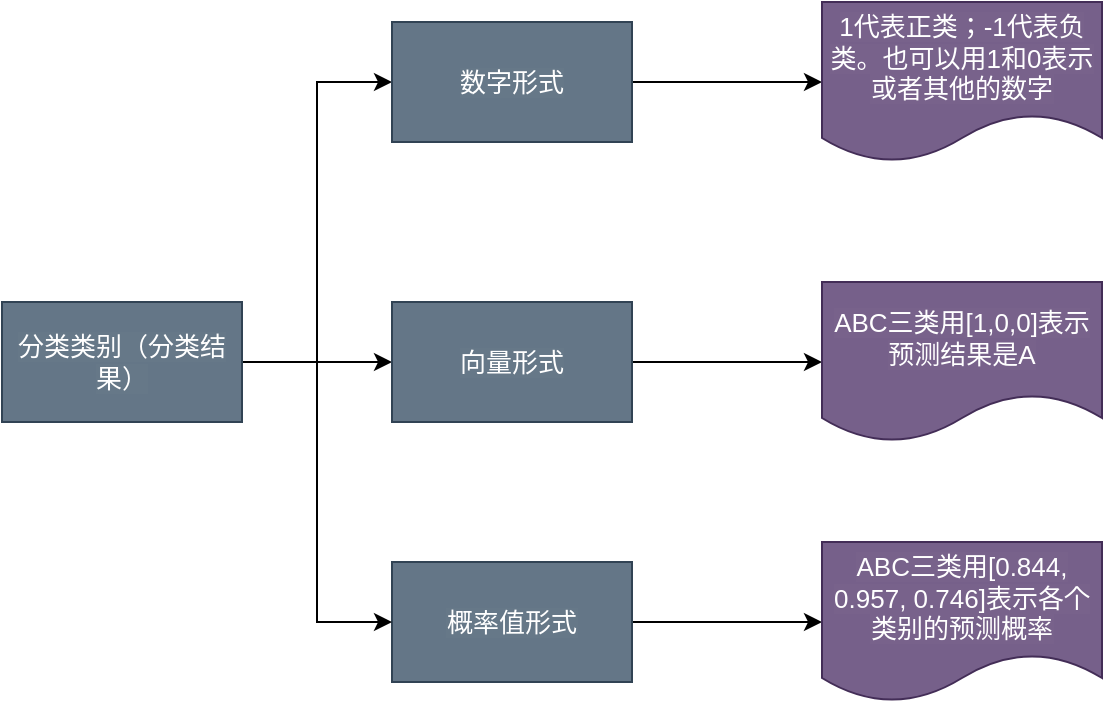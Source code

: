 <mxfile>
    <diagram id="6NrV-vsCzKDXs_jsRaY_" name="Page-1">
        <mxGraphModel dx="672" dy="470" grid="1" gridSize="10" guides="1" tooltips="1" connect="1" arrows="1" fold="1" page="1" pageScale="1" pageWidth="690" pageHeight="980" math="0" shadow="0">
            <root>
                <mxCell id="0"/>
                <mxCell id="1" parent="0"/>
                <mxCell id="14" style="edgeStyle=orthogonalEdgeStyle;rounded=0;orthogonalLoop=1;jettySize=auto;html=1;exitX=1;exitY=0.5;exitDx=0;exitDy=0;" edge="1" parent="1" source="3" target="8">
                    <mxGeometry relative="1" as="geometry"/>
                </mxCell>
                <mxCell id="3" value="&lt;span style=&quot;font-size: 13px ; background-color: rgba(255 , 255 , 255 , 0.01)&quot;&gt;&lt;font color=&quot;#ffffff&quot;&gt;概率值形式&lt;/font&gt;&lt;/span&gt;" style="rounded=0;whiteSpace=wrap;html=1;fillColor=#647687;strokeColor=#314354;fontColor=#ffffff;" vertex="1" parent="1">
                    <mxGeometry x="285" y="640" width="120" height="60" as="geometry"/>
                </mxCell>
                <mxCell id="9" style="edgeStyle=orthogonalEdgeStyle;rounded=0;orthogonalLoop=1;jettySize=auto;html=1;exitX=1;exitY=0.5;exitDx=0;exitDy=0;entryX=0;entryY=0.5;entryDx=0;entryDy=0;" edge="1" parent="1" source="2" target="5">
                    <mxGeometry relative="1" as="geometry"/>
                </mxCell>
                <mxCell id="10" style="edgeStyle=orthogonalEdgeStyle;rounded=0;orthogonalLoop=1;jettySize=auto;html=1;exitX=1;exitY=0.5;exitDx=0;exitDy=0;entryX=0;entryY=0.5;entryDx=0;entryDy=0;" edge="1" parent="1" source="2" target="4">
                    <mxGeometry relative="1" as="geometry"/>
                </mxCell>
                <mxCell id="11" style="edgeStyle=orthogonalEdgeStyle;rounded=0;orthogonalLoop=1;jettySize=auto;html=1;exitX=1;exitY=0.5;exitDx=0;exitDy=0;entryX=0;entryY=0.5;entryDx=0;entryDy=0;" edge="1" parent="1" source="2" target="3">
                    <mxGeometry relative="1" as="geometry"/>
                </mxCell>
                <mxCell id="2" value="&lt;span style=&quot;font-size: 13px ; background-color: rgba(255 , 255 , 255 , 0.01)&quot;&gt;&lt;font color=&quot;#ffffff&quot;&gt;分类类别（分类结果）&lt;/font&gt;&lt;/span&gt;" style="rounded=0;whiteSpace=wrap;html=1;fillColor=#647687;strokeColor=#314354;fontColor=#ffffff;" vertex="1" parent="1">
                    <mxGeometry x="90" y="510" width="120" height="60" as="geometry"/>
                </mxCell>
                <mxCell id="13" style="edgeStyle=orthogonalEdgeStyle;rounded=0;orthogonalLoop=1;jettySize=auto;html=1;exitX=1;exitY=0.5;exitDx=0;exitDy=0;entryX=0;entryY=0.5;entryDx=0;entryDy=0;" edge="1" parent="1" source="4" target="7">
                    <mxGeometry relative="1" as="geometry"/>
                </mxCell>
                <mxCell id="4" value="&lt;span style=&quot;font-size: 13px ; background-color: rgba(255 , 255 , 255 , 0.01)&quot;&gt;&lt;font color=&quot;#ffffff&quot;&gt;向量形式&lt;/font&gt;&lt;/span&gt;" style="rounded=0;whiteSpace=wrap;html=1;fillColor=#647687;strokeColor=#314354;fontColor=#ffffff;" vertex="1" parent="1">
                    <mxGeometry x="285" y="510" width="120" height="60" as="geometry"/>
                </mxCell>
                <mxCell id="15" style="edgeStyle=orthogonalEdgeStyle;rounded=0;orthogonalLoop=1;jettySize=auto;html=1;exitX=1;exitY=0.5;exitDx=0;exitDy=0;" edge="1" parent="1" source="5" target="6">
                    <mxGeometry relative="1" as="geometry"/>
                </mxCell>
                <mxCell id="5" value="&lt;span style=&quot;font-size: 13px ; background-color: rgba(255 , 255 , 255 , 0.01)&quot;&gt;&lt;font color=&quot;#ffffff&quot;&gt;数字形式&lt;/font&gt;&lt;/span&gt;" style="rounded=0;whiteSpace=wrap;html=1;fillColor=#647687;strokeColor=#314354;fontColor=#ffffff;" vertex="1" parent="1">
                    <mxGeometry x="285" y="370" width="120" height="60" as="geometry"/>
                </mxCell>
                <mxCell id="6" value="&lt;span style=&quot;font-size: 13px ; background-color: rgba(255 , 255 , 255 , 0.01)&quot;&gt;&lt;font color=&quot;#ffffff&quot;&gt;1代表正类；-1代表负类。也可以用1和0表示或者其他的数字&lt;/font&gt;&lt;/span&gt;" style="shape=document;whiteSpace=wrap;html=1;boundedLbl=1;fillColor=#76608a;strokeColor=#432D57;fontColor=#ffffff;" vertex="1" parent="1">
                    <mxGeometry x="500" y="360" width="140" height="80" as="geometry"/>
                </mxCell>
                <mxCell id="7" value="&lt;span style=&quot;font-size: 13px ; background-color: rgba(255 , 255 , 255 , 0.01)&quot;&gt;&lt;font color=&quot;#ffffff&quot;&gt;ABC三类用[1,0,0]表示预测结果是A&lt;/font&gt;&lt;/span&gt;" style="shape=document;whiteSpace=wrap;html=1;boundedLbl=1;fillColor=#76608a;strokeColor=#432D57;fontColor=#ffffff;" vertex="1" parent="1">
                    <mxGeometry x="500" y="500" width="140" height="80" as="geometry"/>
                </mxCell>
                <mxCell id="8" value="&lt;span style=&quot;font-size: 13px ; background-color: rgba(255 , 255 , 255 , 0.01)&quot;&gt;&lt;font color=&quot;#ffffff&quot;&gt;ABC三类用[0.844, 0.957, 0.746]表示各个类别的预测概率&lt;/font&gt;&lt;/span&gt;" style="shape=document;whiteSpace=wrap;html=1;boundedLbl=1;fillColor=#76608a;strokeColor=#432D57;fontColor=#ffffff;" vertex="1" parent="1">
                    <mxGeometry x="500" y="630" width="140" height="80" as="geometry"/>
                </mxCell>
            </root>
        </mxGraphModel>
    </diagram>
</mxfile>